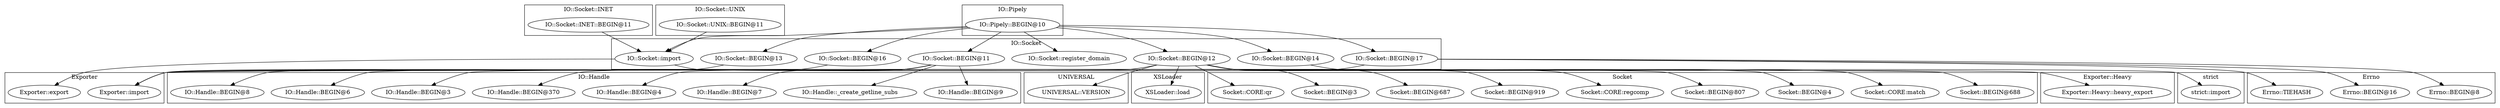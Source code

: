 digraph {
graph [overlap=false]
subgraph cluster_UNIVERSAL {
	label="UNIVERSAL";
	"UNIVERSAL::VERSION";
}
subgraph cluster_IO_Socket_INET {
	label="IO::Socket::INET";
	"IO::Socket::INET::BEGIN@11";
}
subgraph cluster_IO_Socket_UNIX {
	label="IO::Socket::UNIX";
	"IO::Socket::UNIX::BEGIN@11";
}
subgraph cluster_Exporter {
	label="Exporter";
	"Exporter::export";
	"Exporter::import";
}
subgraph cluster_IO_Socket {
	label="IO::Socket";
	"IO::Socket::BEGIN@16";
	"IO::Socket::register_domain";
	"IO::Socket::BEGIN@13";
	"IO::Socket::BEGIN@11";
	"IO::Socket::BEGIN@12";
	"IO::Socket::import";
	"IO::Socket::BEGIN@14";
	"IO::Socket::BEGIN@17";
}
subgraph cluster_Exporter_Heavy {
	label="Exporter::Heavy";
	"Exporter::Heavy::heavy_export";
}
subgraph cluster_XSLoader {
	label="XSLoader";
	"XSLoader::load";
}
subgraph cluster_Socket {
	label="Socket";
	"Socket::BEGIN@688";
	"Socket::CORE:match";
	"Socket::BEGIN@4";
	"Socket::BEGIN@807";
	"Socket::CORE:regcomp";
	"Socket::BEGIN@919";
	"Socket::BEGIN@687";
	"Socket::BEGIN@3";
	"Socket::CORE:qr";
}
subgraph cluster_strict {
	label="strict";
	"strict::import";
}
subgraph cluster_Errno {
	label="Errno";
	"Errno::BEGIN@8";
	"Errno::BEGIN@16";
	"Errno::TIEHASH";
}
subgraph cluster_IO_Handle {
	label="IO::Handle";
	"IO::Handle::BEGIN@9";
	"IO::Handle::_create_getline_subs";
	"IO::Handle::BEGIN@7";
	"IO::Handle::BEGIN@4";
	"IO::Handle::BEGIN@370";
	"IO::Handle::BEGIN@3";
	"IO::Handle::BEGIN@6";
	"IO::Handle::BEGIN@8";
}
subgraph cluster_IO_Pipely {
	label="IO::Pipely";
	"IO::Pipely::BEGIN@10";
}
"IO::Socket::BEGIN@12" -> "Socket::BEGIN@919";
"IO::Socket::BEGIN@12" -> "XSLoader::load";
"IO::Pipely::BEGIN@10" -> "IO::Socket::BEGIN@13";
"IO::Socket::BEGIN@12" -> "Socket::BEGIN@687";
"IO::Socket::BEGIN@17" -> "Errno::BEGIN@16";
"IO::Socket::BEGIN@12" -> "Socket::CORE:match";
"IO::Socket::import" -> "Exporter::Heavy::heavy_export";
"IO::Socket::BEGIN@11" -> "IO::Handle::BEGIN@8";
"IO::Socket::BEGIN@11" -> "IO::Handle::BEGIN@9";
"IO::Pipely::BEGIN@10" -> "IO::Socket::register_domain";
"IO::Socket::BEGIN@11" -> "IO::Handle::BEGIN@370";
"IO::Pipely::BEGIN@10" -> "IO::Socket::BEGIN@17";
"IO::Socket::BEGIN@17" -> "Errno::BEGIN@8";
"IO::Pipely::BEGIN@10" -> "IO::Socket::BEGIN@12";
"IO::Socket::BEGIN@12" -> "Socket::BEGIN@688";
"IO::Socket::BEGIN@11" -> "IO::Handle::BEGIN@4";
"IO::Socket::BEGIN@17" -> "Errno::TIEHASH";
"IO::Socket::BEGIN@12" -> "UNIVERSAL::VERSION";
"IO::Socket::BEGIN@11" -> "IO::Handle::BEGIN@7";
"IO::Socket::BEGIN@12" -> "Socket::BEGIN@3";
"IO::Socket::BEGIN@12" -> "Socket::CORE:regcomp";
"IO::Socket::BEGIN@11" -> "IO::Handle::BEGIN@3";
"IO::Socket::BEGIN@14" -> "strict::import";
"IO::Socket::import" -> "Exporter::export";
"IO::Pipely::BEGIN@10" -> "IO::Socket::BEGIN@14";
"IO::Socket::BEGIN@12" -> "Socket::CORE:qr";
"IO::Pipely::BEGIN@10" -> "IO::Socket::BEGIN@16";
"IO::Socket::BEGIN@13" -> "Exporter::import";
"IO::Socket::BEGIN@16" -> "Exporter::import";
"IO::Socket::BEGIN@12" -> "Exporter::import";
"IO::Socket::BEGIN@11" -> "Exporter::import";
"IO::Socket::BEGIN@17" -> "Exporter::import";
"IO::Socket::BEGIN@11" -> "IO::Handle::_create_getline_subs";
"IO::Socket::UNIX::BEGIN@11" -> "IO::Socket::import";
"IO::Pipely::BEGIN@10" -> "IO::Socket::import";
"IO::Socket::INET::BEGIN@11" -> "IO::Socket::import";
"IO::Socket::BEGIN@12" -> "Socket::BEGIN@807";
"IO::Socket::BEGIN@11" -> "IO::Handle::BEGIN@6";
"IO::Socket::BEGIN@12" -> "Socket::BEGIN@4";
"IO::Pipely::BEGIN@10" -> "IO::Socket::BEGIN@11";
}
